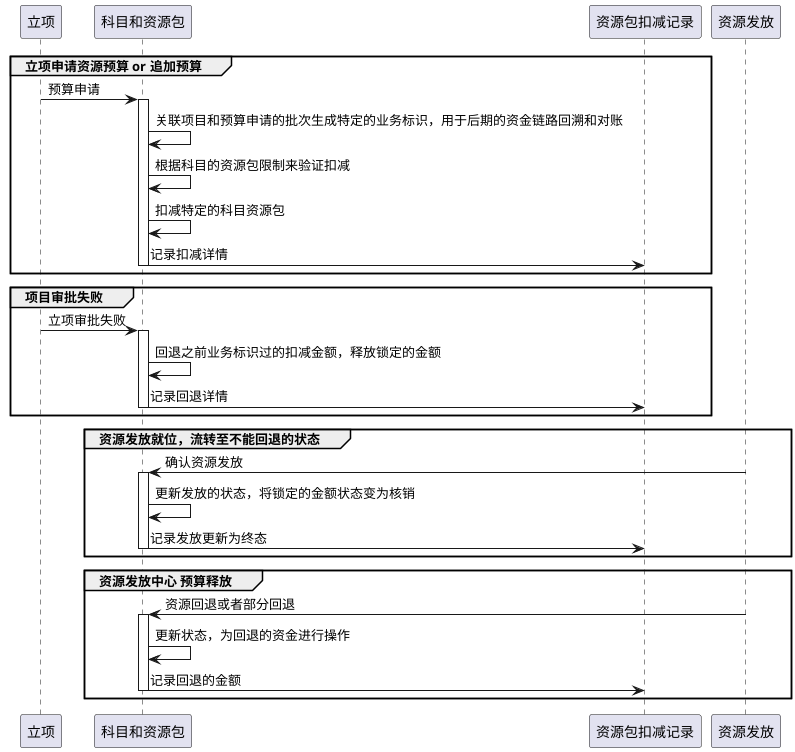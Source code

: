 @startuml

participant 立项
participant 科目和资源包
participant 资源包扣减记录
participant 资源发放

group 立项申请资源预算 or 追加预算

    立项 -> 科目和资源包 : 预算申请
    activate 科目和资源包
    科目和资源包 -> 科目和资源包 : 关联项目和预算申请的批次生成特定的业务标识，用于后期的资金链路回溯和对账
    科目和资源包 -> 科目和资源包 : 根据科目的资源包限制来验证扣减
    科目和资源包 -> 科目和资源包 : 扣减特定的科目资源包
    科目和资源包 -> 资源包扣减记录 : 记录扣减详情
    deactivate 科目和资源包

end

group 项目审批失败

    立项 -> 科目和资源包 : 立项审批失败
    activate 科目和资源包
    科目和资源包 -> 科目和资源包 : 回退之前业务标识过的扣减金额，释放锁定的金额
    科目和资源包 -> 资源包扣减记录 : 记录回退详情
    deactivate 科目和资源包

end

group 资源发放就位，流转至不能回退的状态
    资源发放 -> 科目和资源包 : 确认资源发放
    activate 科目和资源包
    科目和资源包 -> 科目和资源包 : 更新发放的状态，将锁定的金额状态变为核销
    科目和资源包 -> 资源包扣减记录 : 记录发放更新为终态
    deactivate 科目和资源包

end

group 资源发放中心 预算释放
    资源发放 -> 科目和资源包 : 资源回退或者部分回退
    activate 科目和资源包
    科目和资源包 -> 科目和资源包 : 更新状态，为回退的资金进行操作
    科目和资源包 -> 资源包扣减记录 : 记录回退的金额
    deactivate 科目和资源包

end

@enduml